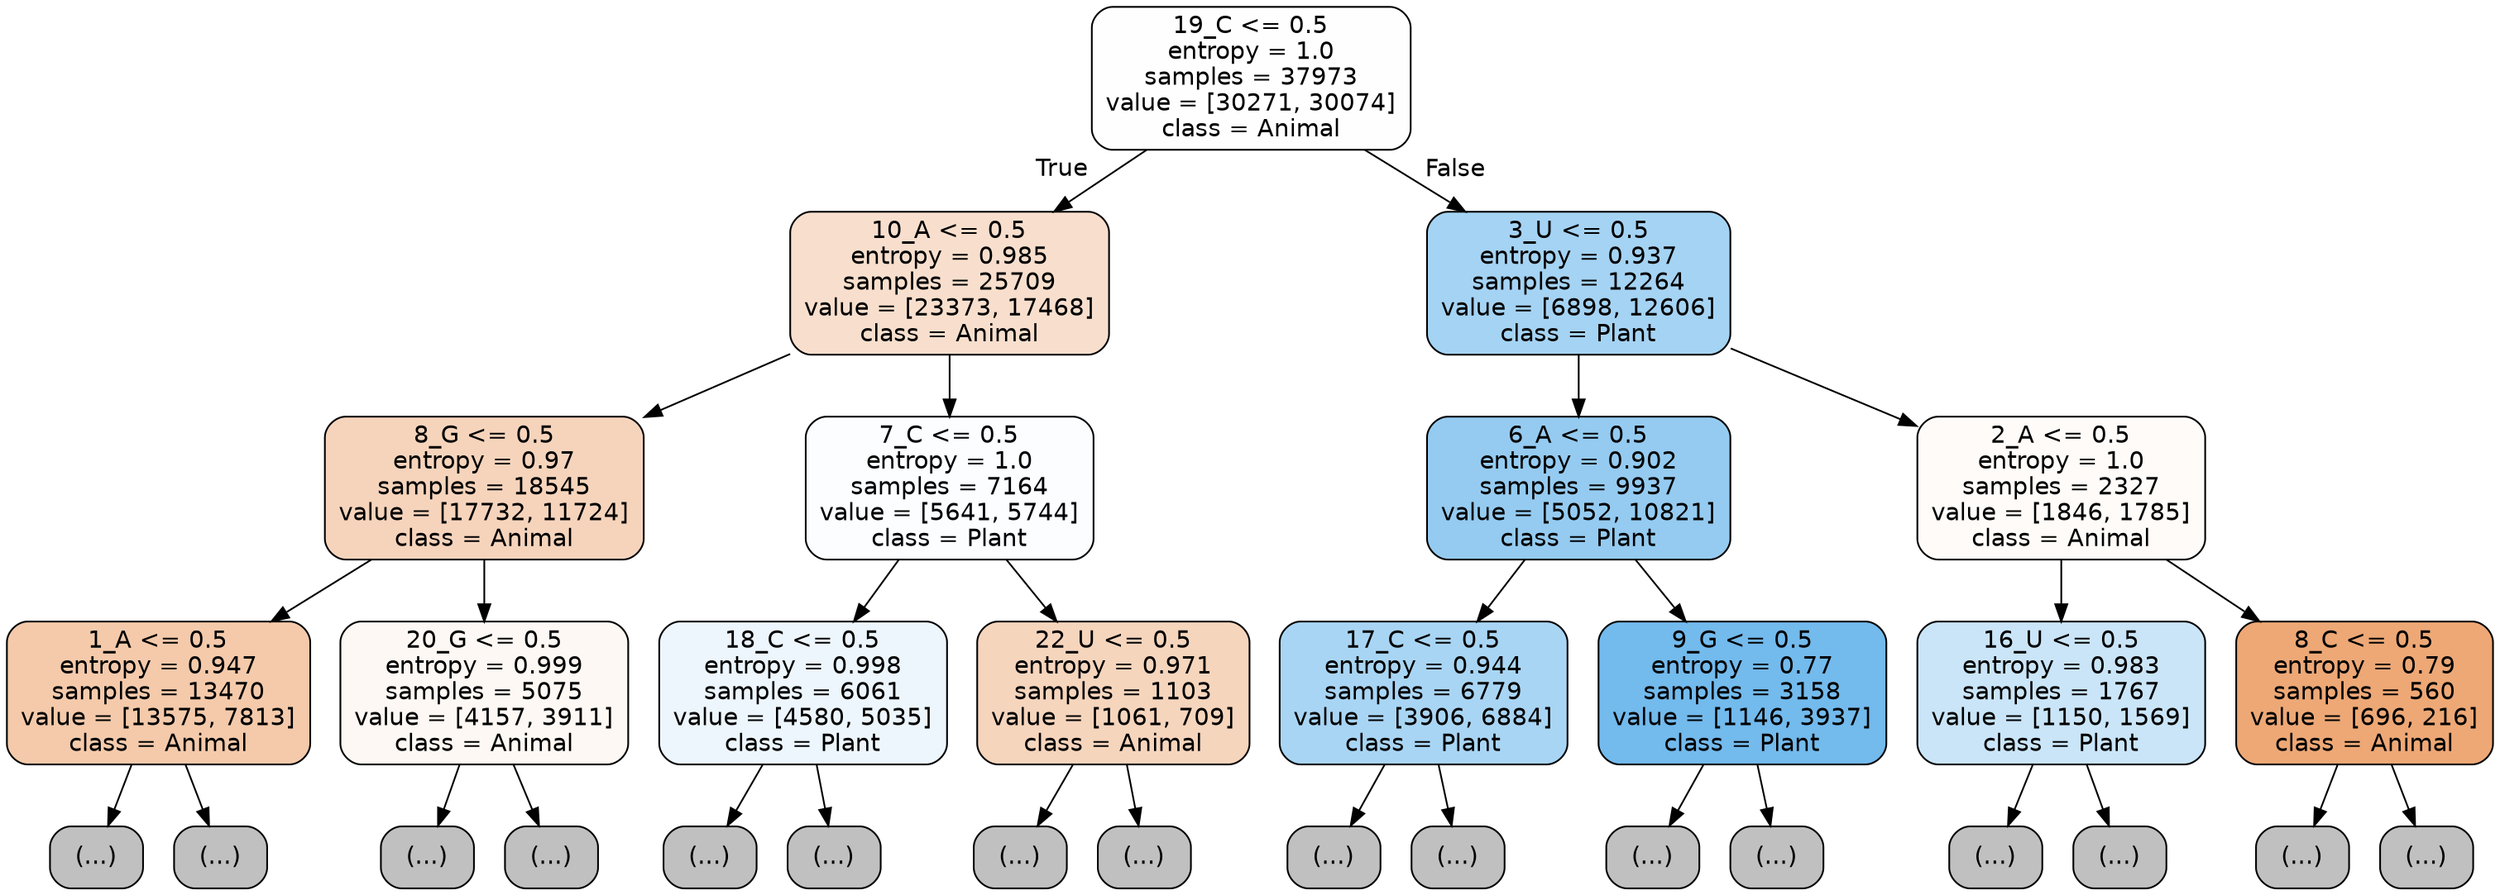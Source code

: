 digraph Tree {
node [shape=box, style="filled, rounded", color="black", fontname="helvetica"] ;
edge [fontname="helvetica"] ;
0 [label="19_C <= 0.5\nentropy = 1.0\nsamples = 37973\nvalue = [30271, 30074]\nclass = Animal", fillcolor="#fffefe"] ;
1 [label="10_A <= 0.5\nentropy = 0.985\nsamples = 25709\nvalue = [23373, 17468]\nclass = Animal", fillcolor="#f8dfcd"] ;
0 -> 1 [labeldistance=2.5, labelangle=45, headlabel="True"] ;
2 [label="8_G <= 0.5\nentropy = 0.97\nsamples = 18545\nvalue = [17732, 11724]\nclass = Animal", fillcolor="#f6d4bc"] ;
1 -> 2 ;
3 [label="1_A <= 0.5\nentropy = 0.947\nsamples = 13470\nvalue = [13575, 7813]\nclass = Animal", fillcolor="#f4caab"] ;
2 -> 3 ;
4 [label="(...)", fillcolor="#C0C0C0"] ;
3 -> 4 ;
5277 [label="(...)", fillcolor="#C0C0C0"] ;
3 -> 5277 ;
6956 [label="20_G <= 0.5\nentropy = 0.999\nsamples = 5075\nvalue = [4157, 3911]\nclass = Animal", fillcolor="#fdf8f3"] ;
2 -> 6956 ;
6957 [label="(...)", fillcolor="#C0C0C0"] ;
6956 -> 6957 ;
8674 [label="(...)", fillcolor="#C0C0C0"] ;
6956 -> 8674 ;
9441 [label="7_C <= 0.5\nentropy = 1.0\nsamples = 7164\nvalue = [5641, 5744]\nclass = Plant", fillcolor="#fbfdff"] ;
1 -> 9441 ;
9442 [label="18_C <= 0.5\nentropy = 0.998\nsamples = 6061\nvalue = [4580, 5035]\nclass = Plant", fillcolor="#edf6fd"] ;
9441 -> 9442 ;
9443 [label="(...)", fillcolor="#C0C0C0"] ;
9442 -> 9443 ;
11486 [label="(...)", fillcolor="#C0C0C0"] ;
9442 -> 11486 ;
12069 [label="22_U <= 0.5\nentropy = 0.971\nsamples = 1103\nvalue = [1061, 709]\nclass = Animal", fillcolor="#f6d5bd"] ;
9441 -> 12069 ;
12070 [label="(...)", fillcolor="#C0C0C0"] ;
12069 -> 12070 ;
12609 [label="(...)", fillcolor="#C0C0C0"] ;
12069 -> 12609 ;
12694 [label="3_U <= 0.5\nentropy = 0.937\nsamples = 12264\nvalue = [6898, 12606]\nclass = Plant", fillcolor="#a5d3f3"] ;
0 -> 12694 [labeldistance=2.5, labelangle=-45, headlabel="False"] ;
12695 [label="6_A <= 0.5\nentropy = 0.902\nsamples = 9937\nvalue = [5052, 10821]\nclass = Plant", fillcolor="#95cbf1"] ;
12694 -> 12695 ;
12696 [label="17_C <= 0.5\nentropy = 0.944\nsamples = 6779\nvalue = [3906, 6884]\nclass = Plant", fillcolor="#a9d5f4"] ;
12695 -> 12696 ;
12697 [label="(...)", fillcolor="#C0C0C0"] ;
12696 -> 12697 ;
14558 [label="(...)", fillcolor="#C0C0C0"] ;
12696 -> 14558 ;
15097 [label="9_G <= 0.5\nentropy = 0.77\nsamples = 3158\nvalue = [1146, 3937]\nclass = Plant", fillcolor="#73baed"] ;
12695 -> 15097 ;
15098 [label="(...)", fillcolor="#C0C0C0"] ;
15097 -> 15098 ;
15677 [label="(...)", fillcolor="#C0C0C0"] ;
15097 -> 15677 ;
15868 [label="2_A <= 0.5\nentropy = 1.0\nsamples = 2327\nvalue = [1846, 1785]\nclass = Animal", fillcolor="#fefbf8"] ;
12694 -> 15868 ;
15869 [label="16_U <= 0.5\nentropy = 0.983\nsamples = 1767\nvalue = [1150, 1569]\nclass = Plant", fillcolor="#cae5f8"] ;
15868 -> 15869 ;
15870 [label="(...)", fillcolor="#C0C0C0"] ;
15869 -> 15870 ;
16451 [label="(...)", fillcolor="#C0C0C0"] ;
15869 -> 16451 ;
16712 [label="8_C <= 0.5\nentropy = 0.79\nsamples = 560\nvalue = [696, 216]\nclass = Animal", fillcolor="#eda876"] ;
15868 -> 16712 ;
16713 [label="(...)", fillcolor="#C0C0C0"] ;
16712 -> 16713 ;
16862 [label="(...)", fillcolor="#C0C0C0"] ;
16712 -> 16862 ;
}